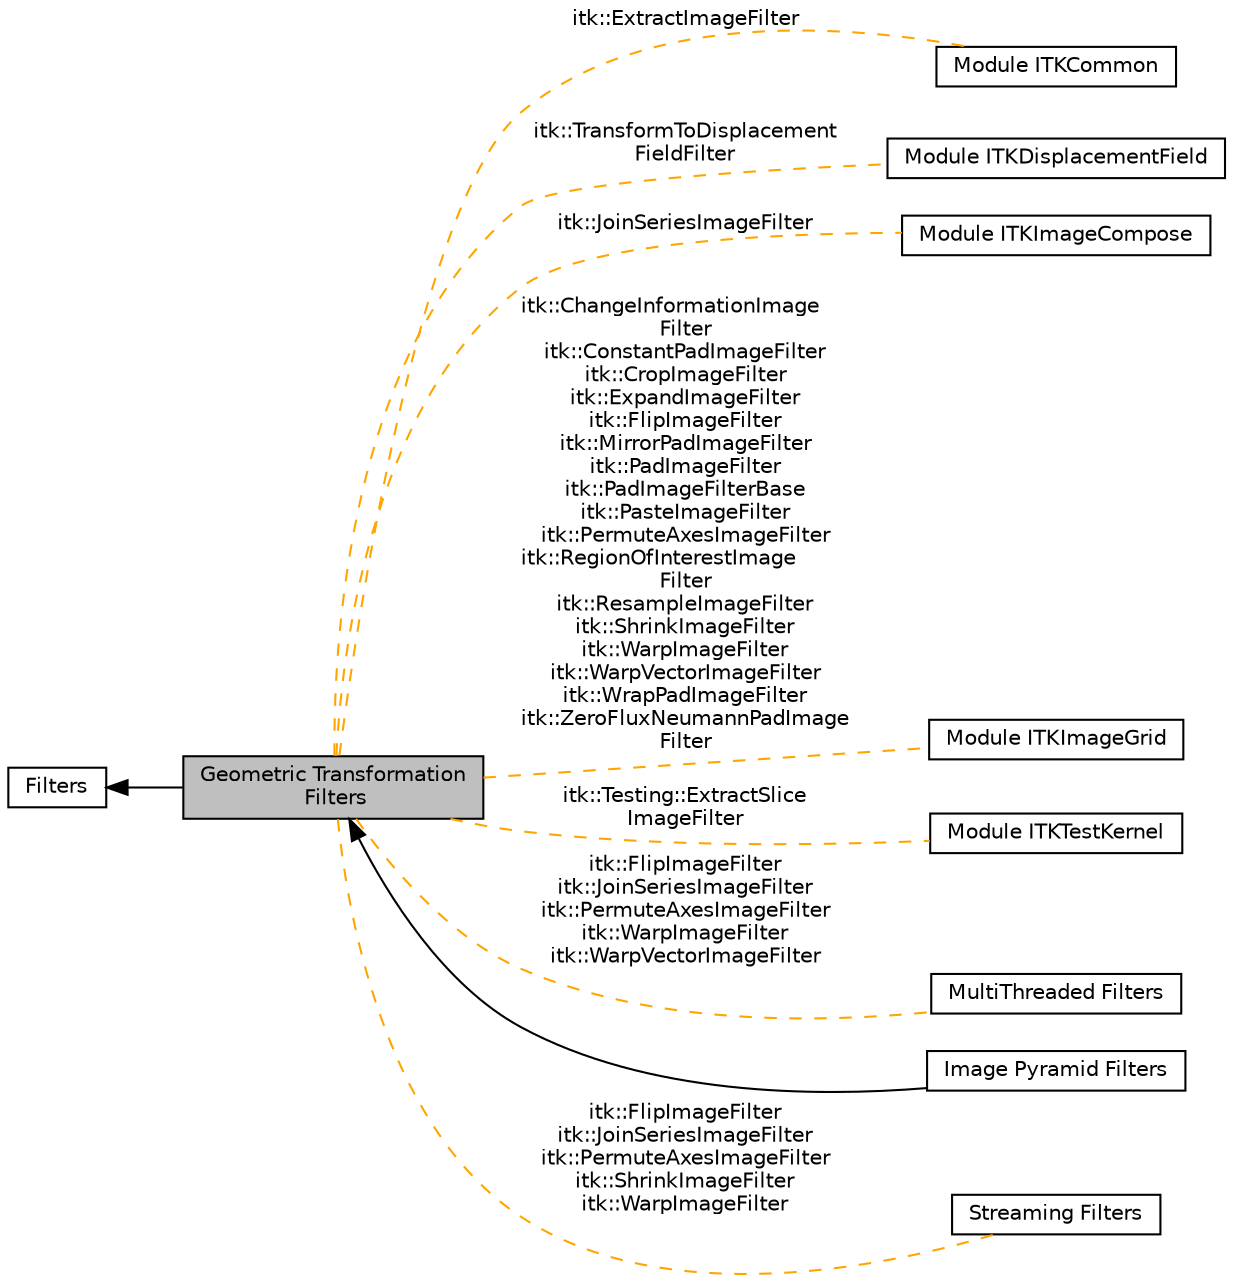 digraph "Geometric Transformation Filters"
{
  edge [fontname="Helvetica",fontsize="10",labelfontname="Helvetica",labelfontsize="10"];
  node [fontname="Helvetica",fontsize="10",shape=box];
  rankdir=LR;
  Node2 [label="Filters",height=0.2,width=0.4,color="black", fillcolor="white", style="filled",URL="$group__Filters.html",tooltip=" "];
  Node1 [label="Geometric Transformation\l Filters",height=0.2,width=0.4,color="black", fillcolor="grey75", style="filled", fontcolor="black",tooltip=" "];
  Node5 [label="Module ITKCommon",height=0.2,width=0.4,color="black", fillcolor="white", style="filled",URL="$group__ITKCommon.html",tooltip=" "];
  Node10 [label="Module ITKDisplacementField",height=0.2,width=0.4,color="black", fillcolor="white", style="filled",URL="$group__ITKDisplacementField.html",tooltip=" "];
  Node9 [label="Module ITKImageCompose",height=0.2,width=0.4,color="black", fillcolor="white", style="filled",URL="$group__ITKImageCompose.html",tooltip=" "];
  Node4 [label="Module ITKImageGrid",height=0.2,width=0.4,color="black", fillcolor="white", style="filled",URL="$group__ITKImageGrid.html",tooltip=" "];
  Node6 [label="Module ITKTestKernel",height=0.2,width=0.4,color="black", fillcolor="white", style="filled",URL="$group__ITKTestKernel.html",tooltip=" "];
  Node7 [label="MultiThreaded Filters",height=0.2,width=0.4,color="black", fillcolor="white", style="filled",URL="$group__MultiThreaded.html",tooltip=" "];
  Node3 [label="Image Pyramid Filters",height=0.2,width=0.4,color="black", fillcolor="white", style="filled",URL="$group__PyramidImageFilter.html",tooltip=" "];
  Node8 [label="Streaming Filters",height=0.2,width=0.4,color="black", fillcolor="white", style="filled",URL="$group__Streamed.html",tooltip=" "];
  Node2->Node1 [shape=plaintext, dir="back", style="solid"];
  Node1->Node3 [shape=plaintext, dir="back", style="solid"];
  Node1->Node4 [shape=plaintext, label="itk::ChangeInformationImage\lFilter\nitk::ConstantPadImageFilter\nitk::CropImageFilter\nitk::ExpandImageFilter\nitk::FlipImageFilter\nitk::MirrorPadImageFilter\nitk::PadImageFilter\nitk::PadImageFilterBase\nitk::PasteImageFilter\nitk::PermuteAxesImageFilter\nitk::RegionOfInterestImage\lFilter\nitk::ResampleImageFilter\nitk::ShrinkImageFilter\nitk::WarpImageFilter\nitk::WarpVectorImageFilter\nitk::WrapPadImageFilter\nitk::ZeroFluxNeumannPadImage\lFilter", color="orange", dir="none", style="dashed"];
  Node1->Node5 [shape=plaintext, label="itk::ExtractImageFilter", color="orange", dir="none", style="dashed"];
  Node1->Node6 [shape=plaintext, label="itk::Testing::ExtractSlice\lImageFilter", color="orange", dir="none", style="dashed"];
  Node1->Node7 [shape=plaintext, label="itk::FlipImageFilter\nitk::JoinSeriesImageFilter\nitk::PermuteAxesImageFilter\nitk::WarpImageFilter\nitk::WarpVectorImageFilter", color="orange", dir="none", style="dashed"];
  Node1->Node8 [shape=plaintext, label="itk::FlipImageFilter\nitk::JoinSeriesImageFilter\nitk::PermuteAxesImageFilter\nitk::ShrinkImageFilter\nitk::WarpImageFilter", color="orange", dir="none", style="dashed"];
  Node1->Node9 [shape=plaintext, label="itk::JoinSeriesImageFilter", color="orange", dir="none", style="dashed"];
  Node1->Node10 [shape=plaintext, label="itk::TransformToDisplacement\lFieldFilter", color="orange", dir="none", style="dashed"];
}
